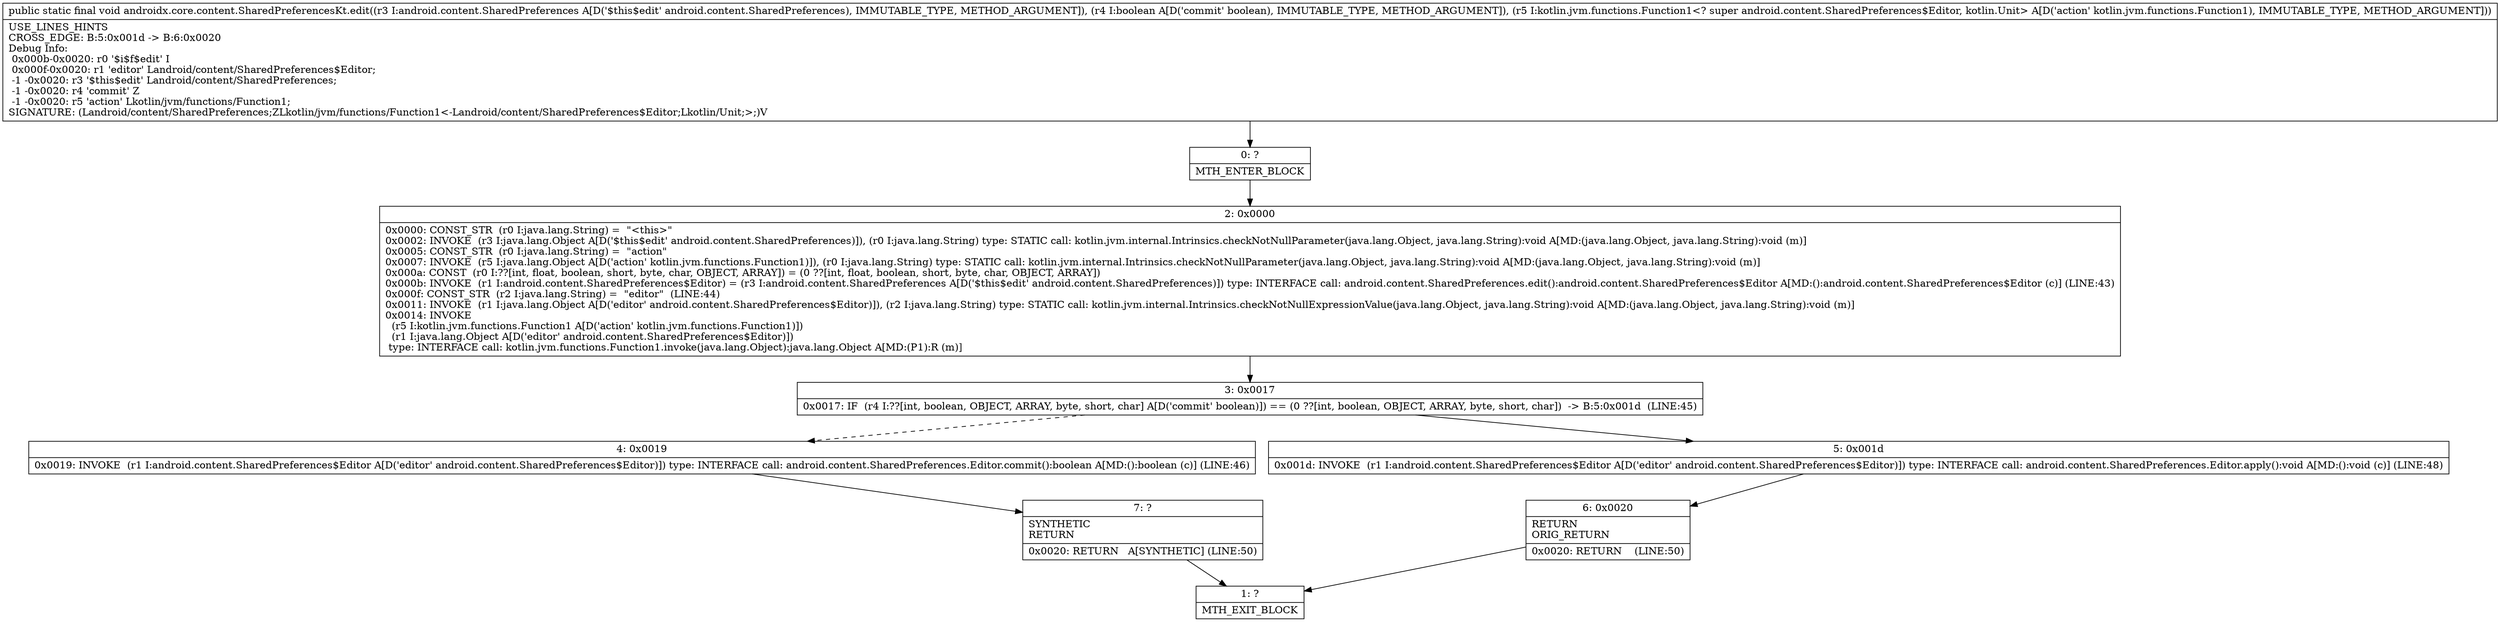 digraph "CFG forandroidx.core.content.SharedPreferencesKt.edit(Landroid\/content\/SharedPreferences;ZLkotlin\/jvm\/functions\/Function1;)V" {
Node_0 [shape=record,label="{0\:\ ?|MTH_ENTER_BLOCK\l}"];
Node_2 [shape=record,label="{2\:\ 0x0000|0x0000: CONST_STR  (r0 I:java.lang.String) =  \"\<this\>\" \l0x0002: INVOKE  (r3 I:java.lang.Object A[D('$this$edit' android.content.SharedPreferences)]), (r0 I:java.lang.String) type: STATIC call: kotlin.jvm.internal.Intrinsics.checkNotNullParameter(java.lang.Object, java.lang.String):void A[MD:(java.lang.Object, java.lang.String):void (m)]\l0x0005: CONST_STR  (r0 I:java.lang.String) =  \"action\" \l0x0007: INVOKE  (r5 I:java.lang.Object A[D('action' kotlin.jvm.functions.Function1)]), (r0 I:java.lang.String) type: STATIC call: kotlin.jvm.internal.Intrinsics.checkNotNullParameter(java.lang.Object, java.lang.String):void A[MD:(java.lang.Object, java.lang.String):void (m)]\l0x000a: CONST  (r0 I:??[int, float, boolean, short, byte, char, OBJECT, ARRAY]) = (0 ??[int, float, boolean, short, byte, char, OBJECT, ARRAY]) \l0x000b: INVOKE  (r1 I:android.content.SharedPreferences$Editor) = (r3 I:android.content.SharedPreferences A[D('$this$edit' android.content.SharedPreferences)]) type: INTERFACE call: android.content.SharedPreferences.edit():android.content.SharedPreferences$Editor A[MD:():android.content.SharedPreferences$Editor (c)] (LINE:43)\l0x000f: CONST_STR  (r2 I:java.lang.String) =  \"editor\"  (LINE:44)\l0x0011: INVOKE  (r1 I:java.lang.Object A[D('editor' android.content.SharedPreferences$Editor)]), (r2 I:java.lang.String) type: STATIC call: kotlin.jvm.internal.Intrinsics.checkNotNullExpressionValue(java.lang.Object, java.lang.String):void A[MD:(java.lang.Object, java.lang.String):void (m)]\l0x0014: INVOKE  \l  (r5 I:kotlin.jvm.functions.Function1 A[D('action' kotlin.jvm.functions.Function1)])\l  (r1 I:java.lang.Object A[D('editor' android.content.SharedPreferences$Editor)])\l type: INTERFACE call: kotlin.jvm.functions.Function1.invoke(java.lang.Object):java.lang.Object A[MD:(P1):R (m)]\l}"];
Node_3 [shape=record,label="{3\:\ 0x0017|0x0017: IF  (r4 I:??[int, boolean, OBJECT, ARRAY, byte, short, char] A[D('commit' boolean)]) == (0 ??[int, boolean, OBJECT, ARRAY, byte, short, char])  \-\> B:5:0x001d  (LINE:45)\l}"];
Node_4 [shape=record,label="{4\:\ 0x0019|0x0019: INVOKE  (r1 I:android.content.SharedPreferences$Editor A[D('editor' android.content.SharedPreferences$Editor)]) type: INTERFACE call: android.content.SharedPreferences.Editor.commit():boolean A[MD:():boolean (c)] (LINE:46)\l}"];
Node_7 [shape=record,label="{7\:\ ?|SYNTHETIC\lRETURN\l|0x0020: RETURN   A[SYNTHETIC] (LINE:50)\l}"];
Node_1 [shape=record,label="{1\:\ ?|MTH_EXIT_BLOCK\l}"];
Node_5 [shape=record,label="{5\:\ 0x001d|0x001d: INVOKE  (r1 I:android.content.SharedPreferences$Editor A[D('editor' android.content.SharedPreferences$Editor)]) type: INTERFACE call: android.content.SharedPreferences.Editor.apply():void A[MD:():void (c)] (LINE:48)\l}"];
Node_6 [shape=record,label="{6\:\ 0x0020|RETURN\lORIG_RETURN\l|0x0020: RETURN    (LINE:50)\l}"];
MethodNode[shape=record,label="{public static final void androidx.core.content.SharedPreferencesKt.edit((r3 I:android.content.SharedPreferences A[D('$this$edit' android.content.SharedPreferences), IMMUTABLE_TYPE, METHOD_ARGUMENT]), (r4 I:boolean A[D('commit' boolean), IMMUTABLE_TYPE, METHOD_ARGUMENT]), (r5 I:kotlin.jvm.functions.Function1\<? super android.content.SharedPreferences$Editor, kotlin.Unit\> A[D('action' kotlin.jvm.functions.Function1), IMMUTABLE_TYPE, METHOD_ARGUMENT]))  | USE_LINES_HINTS\lCROSS_EDGE: B:5:0x001d \-\> B:6:0x0020\lDebug Info:\l  0x000b\-0x0020: r0 '$i$f$edit' I\l  0x000f\-0x0020: r1 'editor' Landroid\/content\/SharedPreferences$Editor;\l  \-1 \-0x0020: r3 '$this$edit' Landroid\/content\/SharedPreferences;\l  \-1 \-0x0020: r4 'commit' Z\l  \-1 \-0x0020: r5 'action' Lkotlin\/jvm\/functions\/Function1;\lSIGNATURE: (Landroid\/content\/SharedPreferences;ZLkotlin\/jvm\/functions\/Function1\<\-Landroid\/content\/SharedPreferences$Editor;Lkotlin\/Unit;\>;)V\l}"];
MethodNode -> Node_0;Node_0 -> Node_2;
Node_2 -> Node_3;
Node_3 -> Node_4[style=dashed];
Node_3 -> Node_5;
Node_4 -> Node_7;
Node_7 -> Node_1;
Node_5 -> Node_6;
Node_6 -> Node_1;
}

